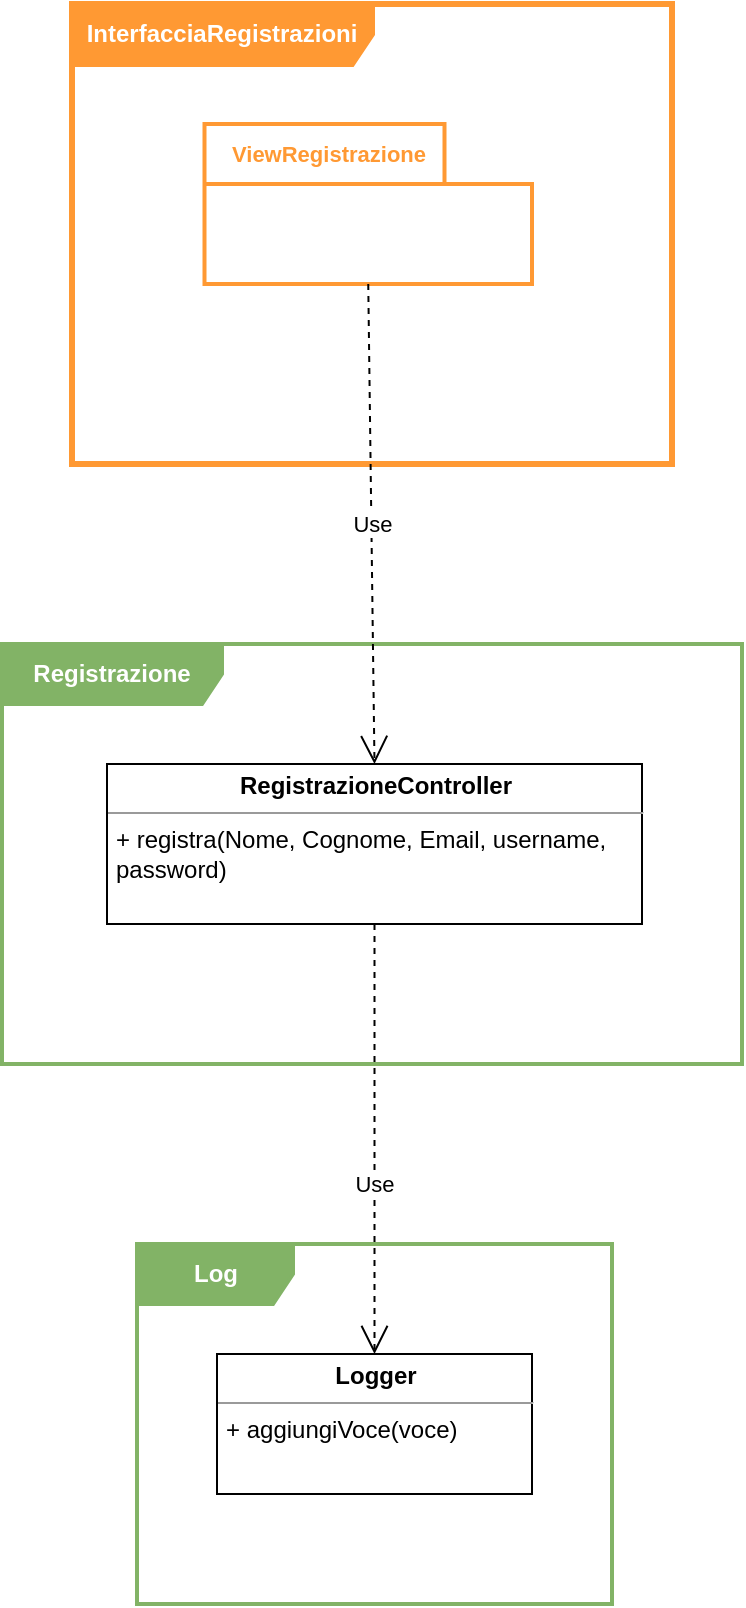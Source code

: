 <mxfile version="22.0.3" type="device">
  <diagram name="Pagina-1" id="1O0dHvWecXR4lpYpU5So">
    <mxGraphModel dx="930" dy="890" grid="1" gridSize="10" guides="1" tooltips="1" connect="1" arrows="1" fold="1" page="1" pageScale="1" pageWidth="827" pageHeight="1169" math="0" shadow="0">
      <root>
        <mxCell id="0" />
        <mxCell id="1" parent="0" />
        <mxCell id="ZU1rzsUTpYFz2EoDvKkL-1" value="InterfacciaRegistrazioni" style="shape=umlFrame;whiteSpace=wrap;html=1;pointerEvents=0;width=150;height=30;fillColor=#ff9933;strokeColor=#ff9933;strokeWidth=3;fontStyle=1;fontColor=#FFFFFF;" parent="1" vertex="1">
          <mxGeometry x="264" y="184" width="300" height="230" as="geometry" />
        </mxCell>
        <mxCell id="ZU1rzsUTpYFz2EoDvKkL-2" value="" style="shape=folder;fontStyle=1;spacingTop=10;tabWidth=120;tabHeight=30;tabPosition=left;html=1;whiteSpace=wrap;fillColor=none;strokeColor=#ff9933;strokeWidth=2;" parent="1" vertex="1">
          <mxGeometry x="330.25" y="244" width="163.75" height="80" as="geometry" />
        </mxCell>
        <mxCell id="ZU1rzsUTpYFz2EoDvKkL-3" value="ViewRegistrazione" style="text;html=1;align=center;verticalAlign=middle;resizable=0;points=[];autosize=1;strokeColor=none;fillColor=none;fontSize=11;fontColor=#ff9933;fontStyle=1" parent="1" vertex="1">
          <mxGeometry x="331.5" y="244" width="120" height="30" as="geometry" />
        </mxCell>
        <mxCell id="ZU1rzsUTpYFz2EoDvKkL-4" value="Registrazione" style="shape=umlFrame;whiteSpace=wrap;html=1;pointerEvents=0;width=110;height=30;strokeColor=#82b366;strokeWidth=2;fontStyle=1;fontColor=#FFFFFF;swimlaneFillColor=none;fillColor=#82b366;" parent="1" vertex="1">
          <mxGeometry x="229" y="504" width="370" height="210" as="geometry" />
        </mxCell>
        <mxCell id="ZU1rzsUTpYFz2EoDvKkL-5" value="&lt;p style=&quot;margin:0px;margin-top:4px;text-align:center;&quot;&gt;&lt;b&gt;RegistrazioneController&lt;/b&gt;&lt;/p&gt;&lt;hr size=&quot;1&quot;&gt;&lt;p style=&quot;margin:0px;margin-left:4px;&quot;&gt;+ registra(Nome, Cognome, Email, username, password)&lt;/p&gt;" style="verticalAlign=top;align=left;overflow=fill;fontSize=12;fontFamily=Helvetica;html=1;whiteSpace=wrap;" parent="1" vertex="1">
          <mxGeometry x="281.5" y="564" width="267.5" height="80" as="geometry" />
        </mxCell>
        <mxCell id="ZU1rzsUTpYFz2EoDvKkL-6" value="Use" style="endArrow=open;endSize=12;dashed=1;html=1;rounded=0;exitX=0.5;exitY=1;exitDx=0;exitDy=0;exitPerimeter=0;entryX=0.5;entryY=0;entryDx=0;entryDy=0;" parent="1" source="ZU1rzsUTpYFz2EoDvKkL-2" target="ZU1rzsUTpYFz2EoDvKkL-5" edge="1">
          <mxGeometry width="160" relative="1" as="geometry">
            <mxPoint x="349" y="554" as="sourcePoint" />
            <mxPoint x="509" y="554" as="targetPoint" />
            <mxPoint as="offset" />
          </mxGeometry>
        </mxCell>
        <mxCell id="ZU1rzsUTpYFz2EoDvKkL-7" value="Log" style="shape=umlFrame;whiteSpace=wrap;html=1;pointerEvents=0;width=78;height=30;strokeColor=#82b366;strokeWidth=2;fontStyle=1;fillColor=#82b366;fontColor=#FFFFFF;" parent="1" vertex="1">
          <mxGeometry x="296.5" y="804" width="237.5" height="180" as="geometry" />
        </mxCell>
        <mxCell id="ZU1rzsUTpYFz2EoDvKkL-8" value="&lt;p style=&quot;margin:0px;margin-top:4px;text-align:center;&quot;&gt;&lt;b&gt;Logger&lt;/b&gt;&lt;/p&gt;&lt;hr size=&quot;1&quot;&gt;&lt;p style=&quot;margin:0px;margin-left:4px;&quot;&gt;+ aggiungiVoce(voce)&lt;/p&gt;" style="verticalAlign=top;align=left;overflow=fill;fontSize=12;fontFamily=Helvetica;html=1;whiteSpace=wrap;" parent="1" vertex="1">
          <mxGeometry x="336.5" y="859" width="157.5" height="70" as="geometry" />
        </mxCell>
        <mxCell id="ZU1rzsUTpYFz2EoDvKkL-9" value="Use" style="endArrow=open;endSize=12;dashed=1;html=1;rounded=0;exitX=0.5;exitY=1;exitDx=0;exitDy=0;entryX=0.5;entryY=0;entryDx=0;entryDy=0;" parent="1" source="ZU1rzsUTpYFz2EoDvKkL-5" target="ZU1rzsUTpYFz2EoDvKkL-8" edge="1">
          <mxGeometry x="0.209" width="160" relative="1" as="geometry">
            <mxPoint x="864" y="667" as="sourcePoint" />
            <mxPoint x="952" y="974" as="targetPoint" />
            <mxPoint as="offset" />
          </mxGeometry>
        </mxCell>
      </root>
    </mxGraphModel>
  </diagram>
</mxfile>
